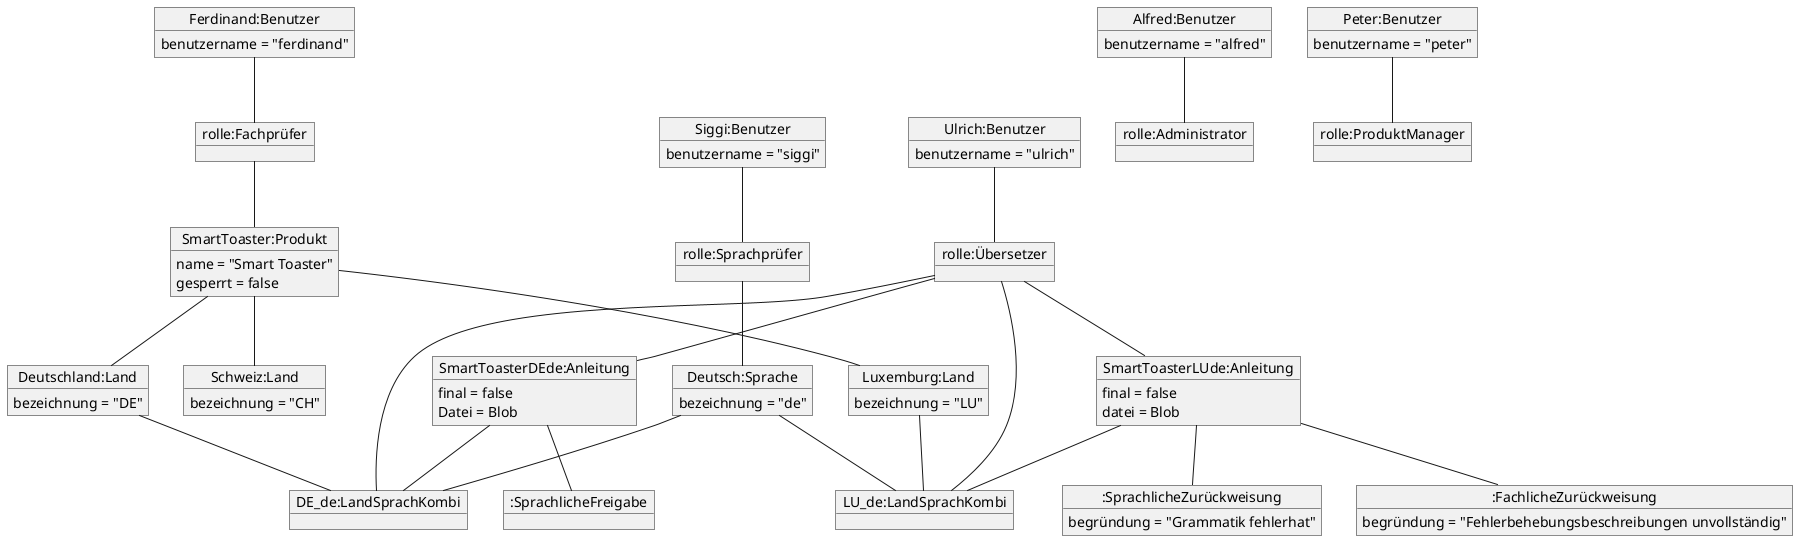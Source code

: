 '' 5h

@startuml 1b

object "Alfred:Benutzer" as b1{
    benutzername = "alfred"
}
object "rolle:Administrator" as r1
b1 -- r1


object "Ulrich:Benutzer" as b2{
    benutzername = "ulrich"
}
object "rolle:Übersetzer" as ü2
b2 -- ü2

'object "Uwe:Benutzer" as b3{
'    benutzername = "uwe"
'    rolle
'}
'object "rolle:Übersetzer" as ü3
'b3::rolle - ü3

'object "Udo:Benutzer" as b4{
'    benutzername = "udo"
'    rolle
'}
'object "rolle:Übersetzer" as ü4
'b4::rolle - ü4

'object "Urs:Benutzer" as b5{
'    benutzername = "urs"
'    rolle
'}
'object "rolle:Übersetzer" as ü5
'b5::rolle - ü5

object "Siggi:Benutzer" as b6{
    benutzername = "siggi"
}
object "rolle:Sprachprüfer" as s6
b6 -- s6

object "Ferdinand:Benutzer" as b7{
    benutzername = "ferdinand"
}
object "rolle:Fachprüfer" as f7
b7 -- f7

object "Peter:Benutzer" as b8{
    benutzername = "peter"
}
object "rolle:ProduktManager" as p8
b8 -- p8

'' Paragraph 2

object "Deutschland:Land" as DE{
    bezeichnung = "DE"
}
object "Schweiz:Land" as CH{
    bezeichnung = "CH"
}
'object "Frankreich:Land" as FR{
'    bezeichnung = "FR"
'}
object "Luxemburg:Land" as LU{
    bezeichnung = "LU"
}

'' Paragraph 3

object "Deutsch:Sprache" as de{
    bezeichnung = "de"
}
'object "Französisch:Sprache" as fr{
'    bezeichnung = "fr"
'}
'object "Italienisch:Sprache" as it{
'    bezeichnung = "it"
'}
'object "Luxemburgisch:Sprache" as lb{
'    bezeichnung = "lu"
'}

'' P4
object "DE_de:LandSprachKombi" as DEde
object "LU_de:LandSprachKombi" as LUde

DE -- DEde
de -- DEde
de -- LUde
'CH -- fr
'CH -- it
'CH -- de
'LU -- fr
LU -- LUde
'LU -- lb
'FR -- fr
s6 -- de

ü2 - DEde
'ü3 -- (CH,fr)
'ü4 - (CH,it)
'ü2 -- (CH,de)
'ü3 - (LU,fr)
ü2 -- LUde
'ü5 - (LU,lb)
'ü3 -- (FR,fr)

'' P5

object "SmartToaster:Produkt" as st{
    name = "Smart Toaster"
    gesperrt = false
}
st -- DE
st -- CH
st -- LU
f7 -- st

'' P6
object "SmartToasterLUde:Anleitung" as stLUde{
    final = false
    datei = Blob
}
stLUde -- LUde

ü2 -- stLUde

object "SmartToasterDEde:Anleitung" as stDEde{
    final = false
    Datei = Blob
}
stDEde -- DEde

ü2 -- stDEde

'' P7
'
'object "SmartToasterLUfr:Anleitung" as stLUfr{
'    final = false
'}
'stLUfr -- fr
'stLUfr -- LU
'
'object "SmartToasterCHfr:Anleitung" as stCHfr{
'    final = false
'}
'stCHfr -- fr
'stCHfr -- CH
'
'' P8
'' P9

object ":SprachlicheFreigabe" as spfrei
stDEde -- spfrei

'' P10
object ":SprachlicheZurückweisung" as grammar{
    begründung = "Grammatik fehlerhat"
}
stLUde -- grammar

''P11
object ":FachlicheZurückweisung" as unvoll{
    begründung = "Fehlerbehebungsbeschreibungen unvollständig"
}
stLUde -- unvoll

''P12
'object ":FachlicheFreigabe" as fachFrei
'stLUfr -- fachFrei
'
'''


@enduml